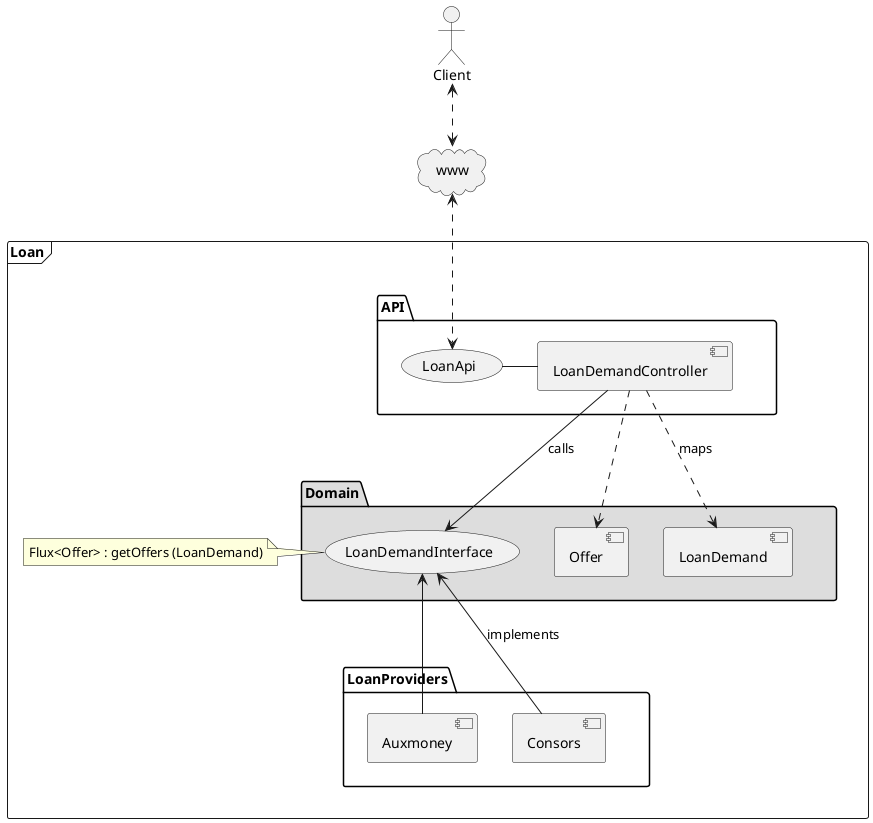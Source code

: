 @startuml

cloud "www"

Client <..> www

frame "Loan" {

package "API" {
    (LoanApi) - [LoanDemandController]
}

www <..> LoanApi

package "Domain" #DDDDDD {
    (LoanDemandInterface) as api
    [Offer]
    [LoanDemand]
}

LoanDemandController -> api : calls
LoanDemandController ..> LoanDemand : maps
LoanDemandController ..> Offer

note right of [api]
    Flux<Offer> : getOffers (LoanDemand)
end note

package "LoanProviders" {
    [Auxmoney] as auxmoney
    [Consors] as consors
}

api <- auxmoney
api <- consors : implements

' Layout LoanProviders under Domain under API
Domain -[hidden]-> LoanProviders
API -[hidden]-> Domain

}

@enduml